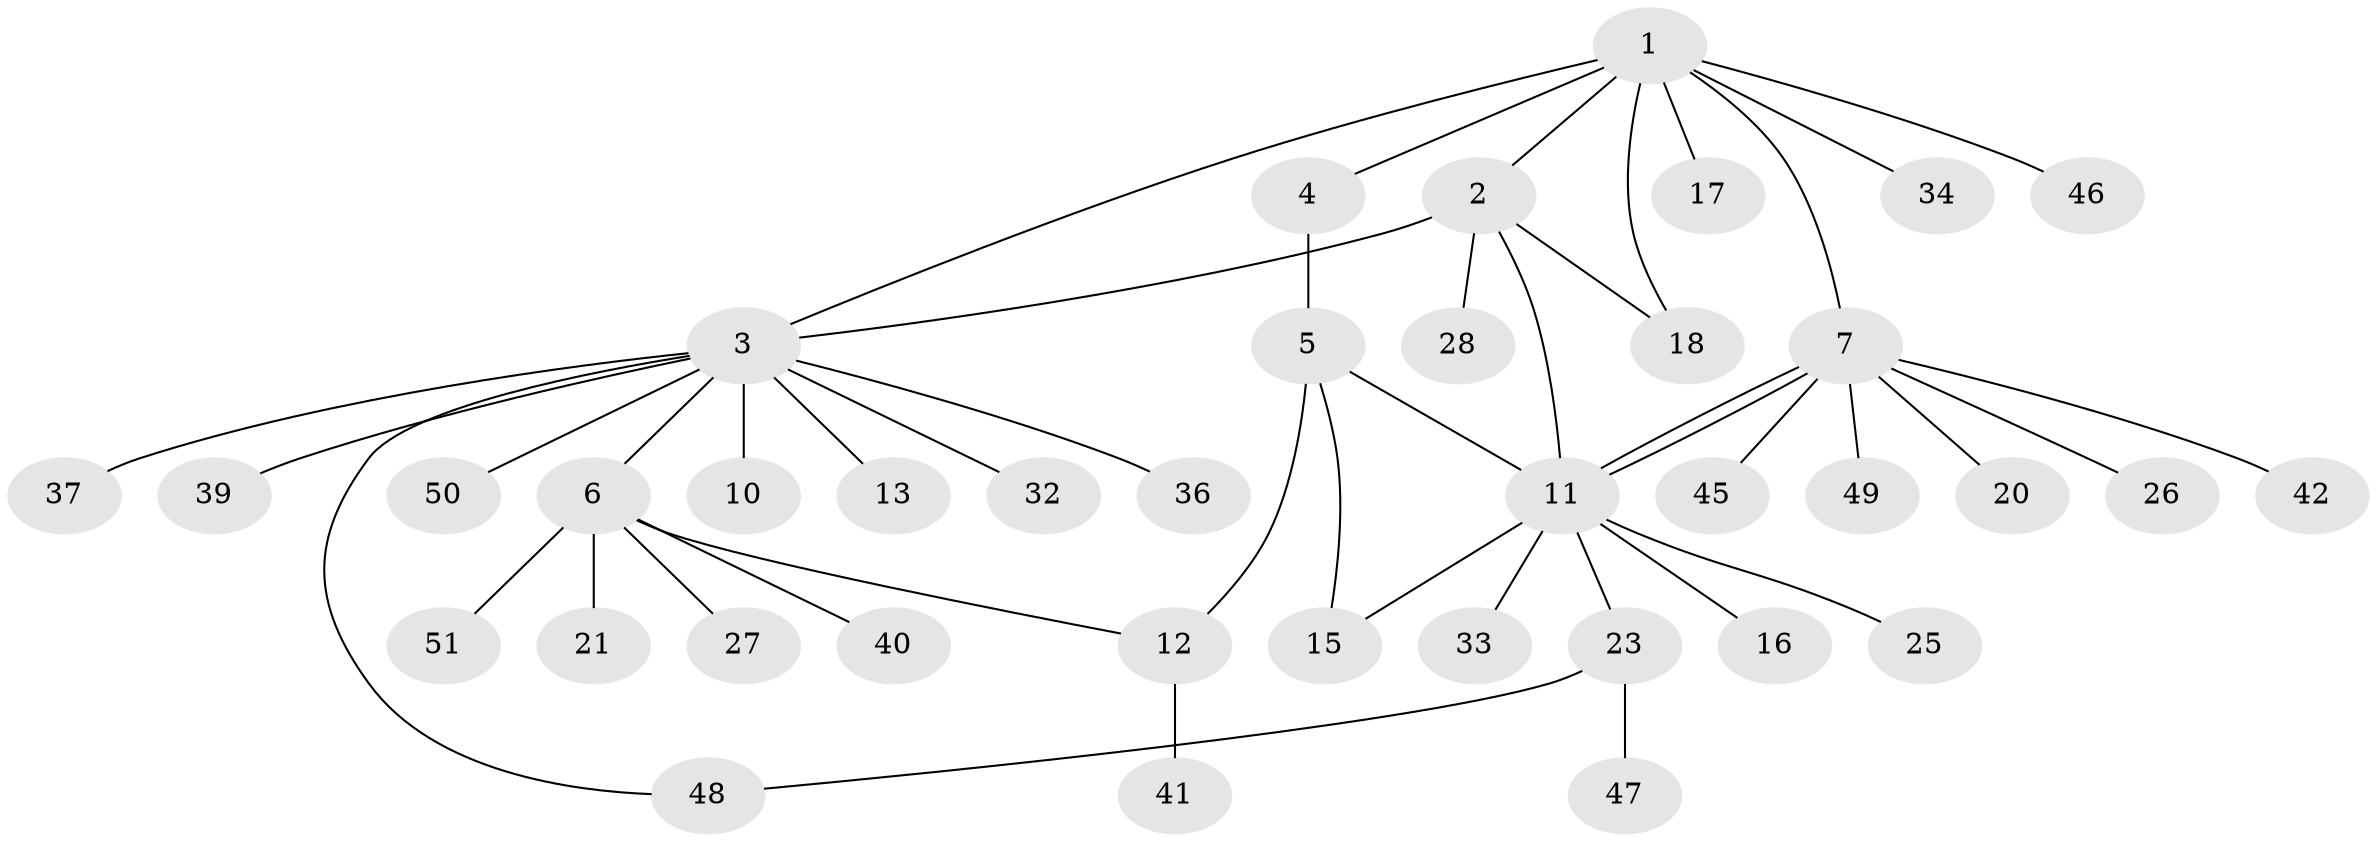 // Generated by graph-tools (version 1.1) at 2025/52/02/27/25 19:52:00]
// undirected, 38 vertices, 45 edges
graph export_dot {
graph [start="1"]
  node [color=gray90,style=filled];
  1 [super="+9"];
  2 [super="+14"];
  3 [super="+8"];
  4;
  5 [super="+29"];
  6 [super="+22"];
  7 [super="+19"];
  10;
  11 [super="+31"];
  12 [super="+38"];
  13;
  15 [super="+35"];
  16;
  17 [super="+44"];
  18 [super="+30"];
  20;
  21;
  23 [super="+24"];
  25;
  26;
  27;
  28;
  32;
  33;
  34;
  36 [super="+43"];
  37;
  39;
  40;
  41;
  42;
  45;
  46;
  47;
  48;
  49;
  50;
  51;
  1 -- 2;
  1 -- 3;
  1 -- 4;
  1 -- 7;
  1 -- 17;
  1 -- 18;
  1 -- 34;
  1 -- 46;
  2 -- 18;
  2 -- 11;
  2 -- 3;
  2 -- 28;
  3 -- 6;
  3 -- 10;
  3 -- 13;
  3 -- 32;
  3 -- 37;
  3 -- 39;
  3 -- 48;
  3 -- 50;
  3 -- 36;
  4 -- 5;
  5 -- 11;
  5 -- 12 [weight=2];
  5 -- 15;
  6 -- 12;
  6 -- 21;
  6 -- 27;
  6 -- 40;
  6 -- 51;
  7 -- 11;
  7 -- 11;
  7 -- 20;
  7 -- 42;
  7 -- 45;
  7 -- 49;
  7 -- 26;
  11 -- 16;
  11 -- 23;
  11 -- 25;
  11 -- 33;
  11 -- 15;
  12 -- 41;
  23 -- 48;
  23 -- 47;
}
